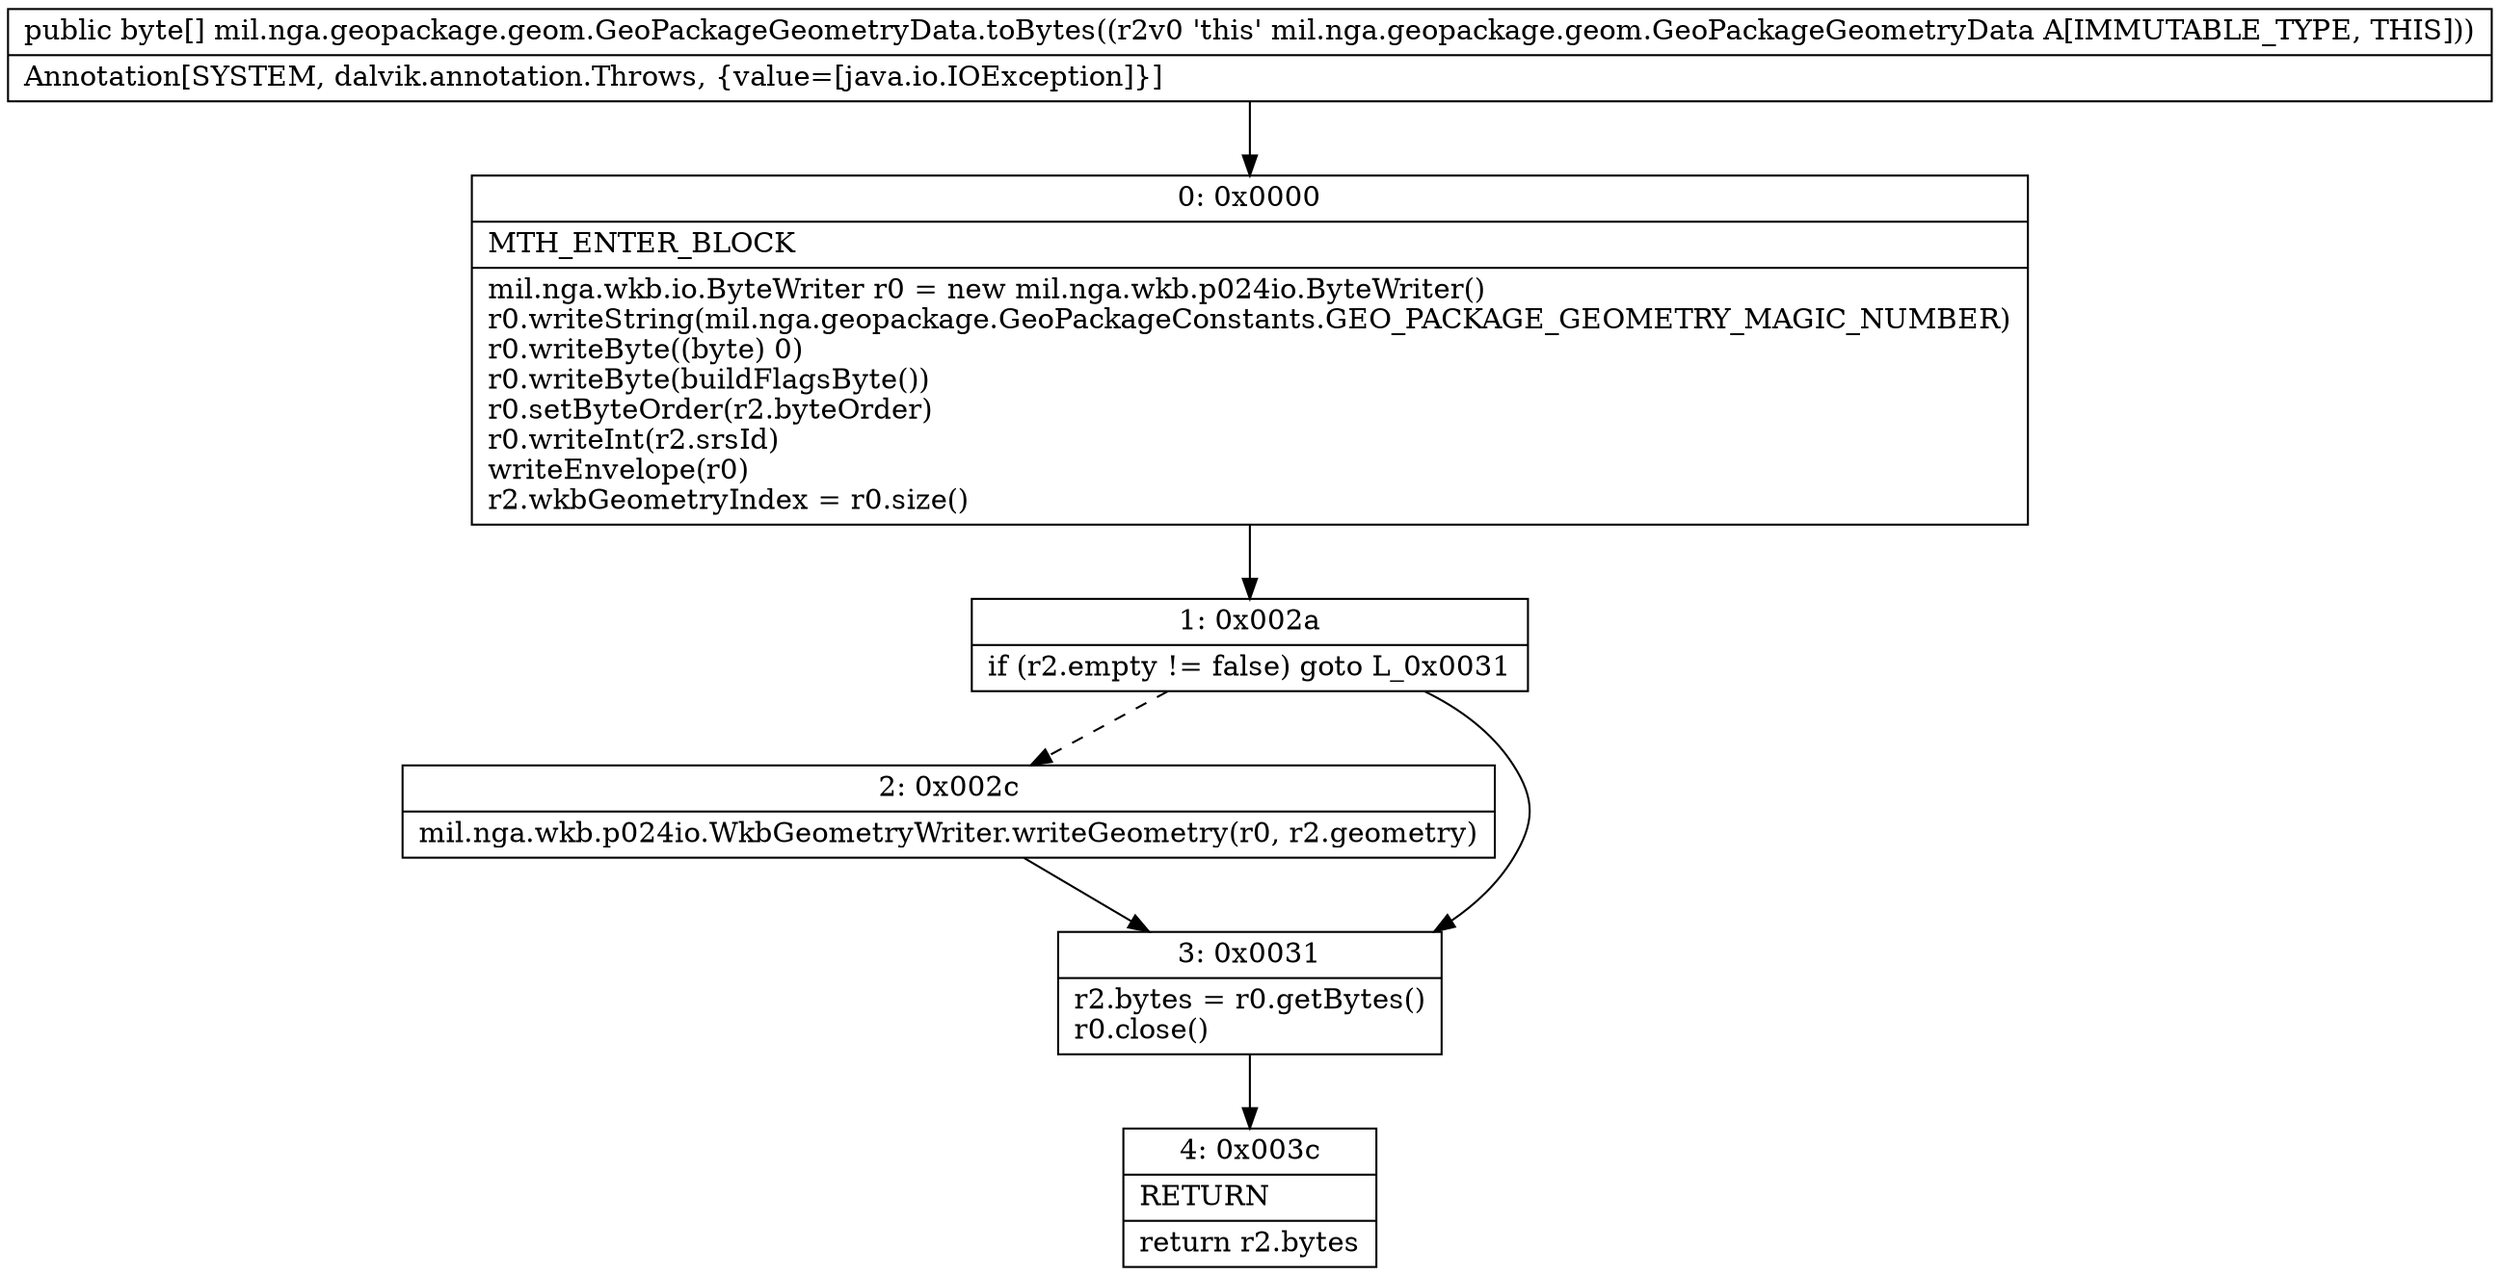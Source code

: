 digraph "CFG formil.nga.geopackage.geom.GeoPackageGeometryData.toBytes()[B" {
Node_0 [shape=record,label="{0\:\ 0x0000|MTH_ENTER_BLOCK\l|mil.nga.wkb.io.ByteWriter r0 = new mil.nga.wkb.p024io.ByteWriter()\lr0.writeString(mil.nga.geopackage.GeoPackageConstants.GEO_PACKAGE_GEOMETRY_MAGIC_NUMBER)\lr0.writeByte((byte) 0)\lr0.writeByte(buildFlagsByte())\lr0.setByteOrder(r2.byteOrder)\lr0.writeInt(r2.srsId)\lwriteEnvelope(r0)\lr2.wkbGeometryIndex = r0.size()\l}"];
Node_1 [shape=record,label="{1\:\ 0x002a|if (r2.empty != false) goto L_0x0031\l}"];
Node_2 [shape=record,label="{2\:\ 0x002c|mil.nga.wkb.p024io.WkbGeometryWriter.writeGeometry(r0, r2.geometry)\l}"];
Node_3 [shape=record,label="{3\:\ 0x0031|r2.bytes = r0.getBytes()\lr0.close()\l}"];
Node_4 [shape=record,label="{4\:\ 0x003c|RETURN\l|return r2.bytes\l}"];
MethodNode[shape=record,label="{public byte[] mil.nga.geopackage.geom.GeoPackageGeometryData.toBytes((r2v0 'this' mil.nga.geopackage.geom.GeoPackageGeometryData A[IMMUTABLE_TYPE, THIS]))  | Annotation[SYSTEM, dalvik.annotation.Throws, \{value=[java.io.IOException]\}]\l}"];
MethodNode -> Node_0;
Node_0 -> Node_1;
Node_1 -> Node_2[style=dashed];
Node_1 -> Node_3;
Node_2 -> Node_3;
Node_3 -> Node_4;
}

